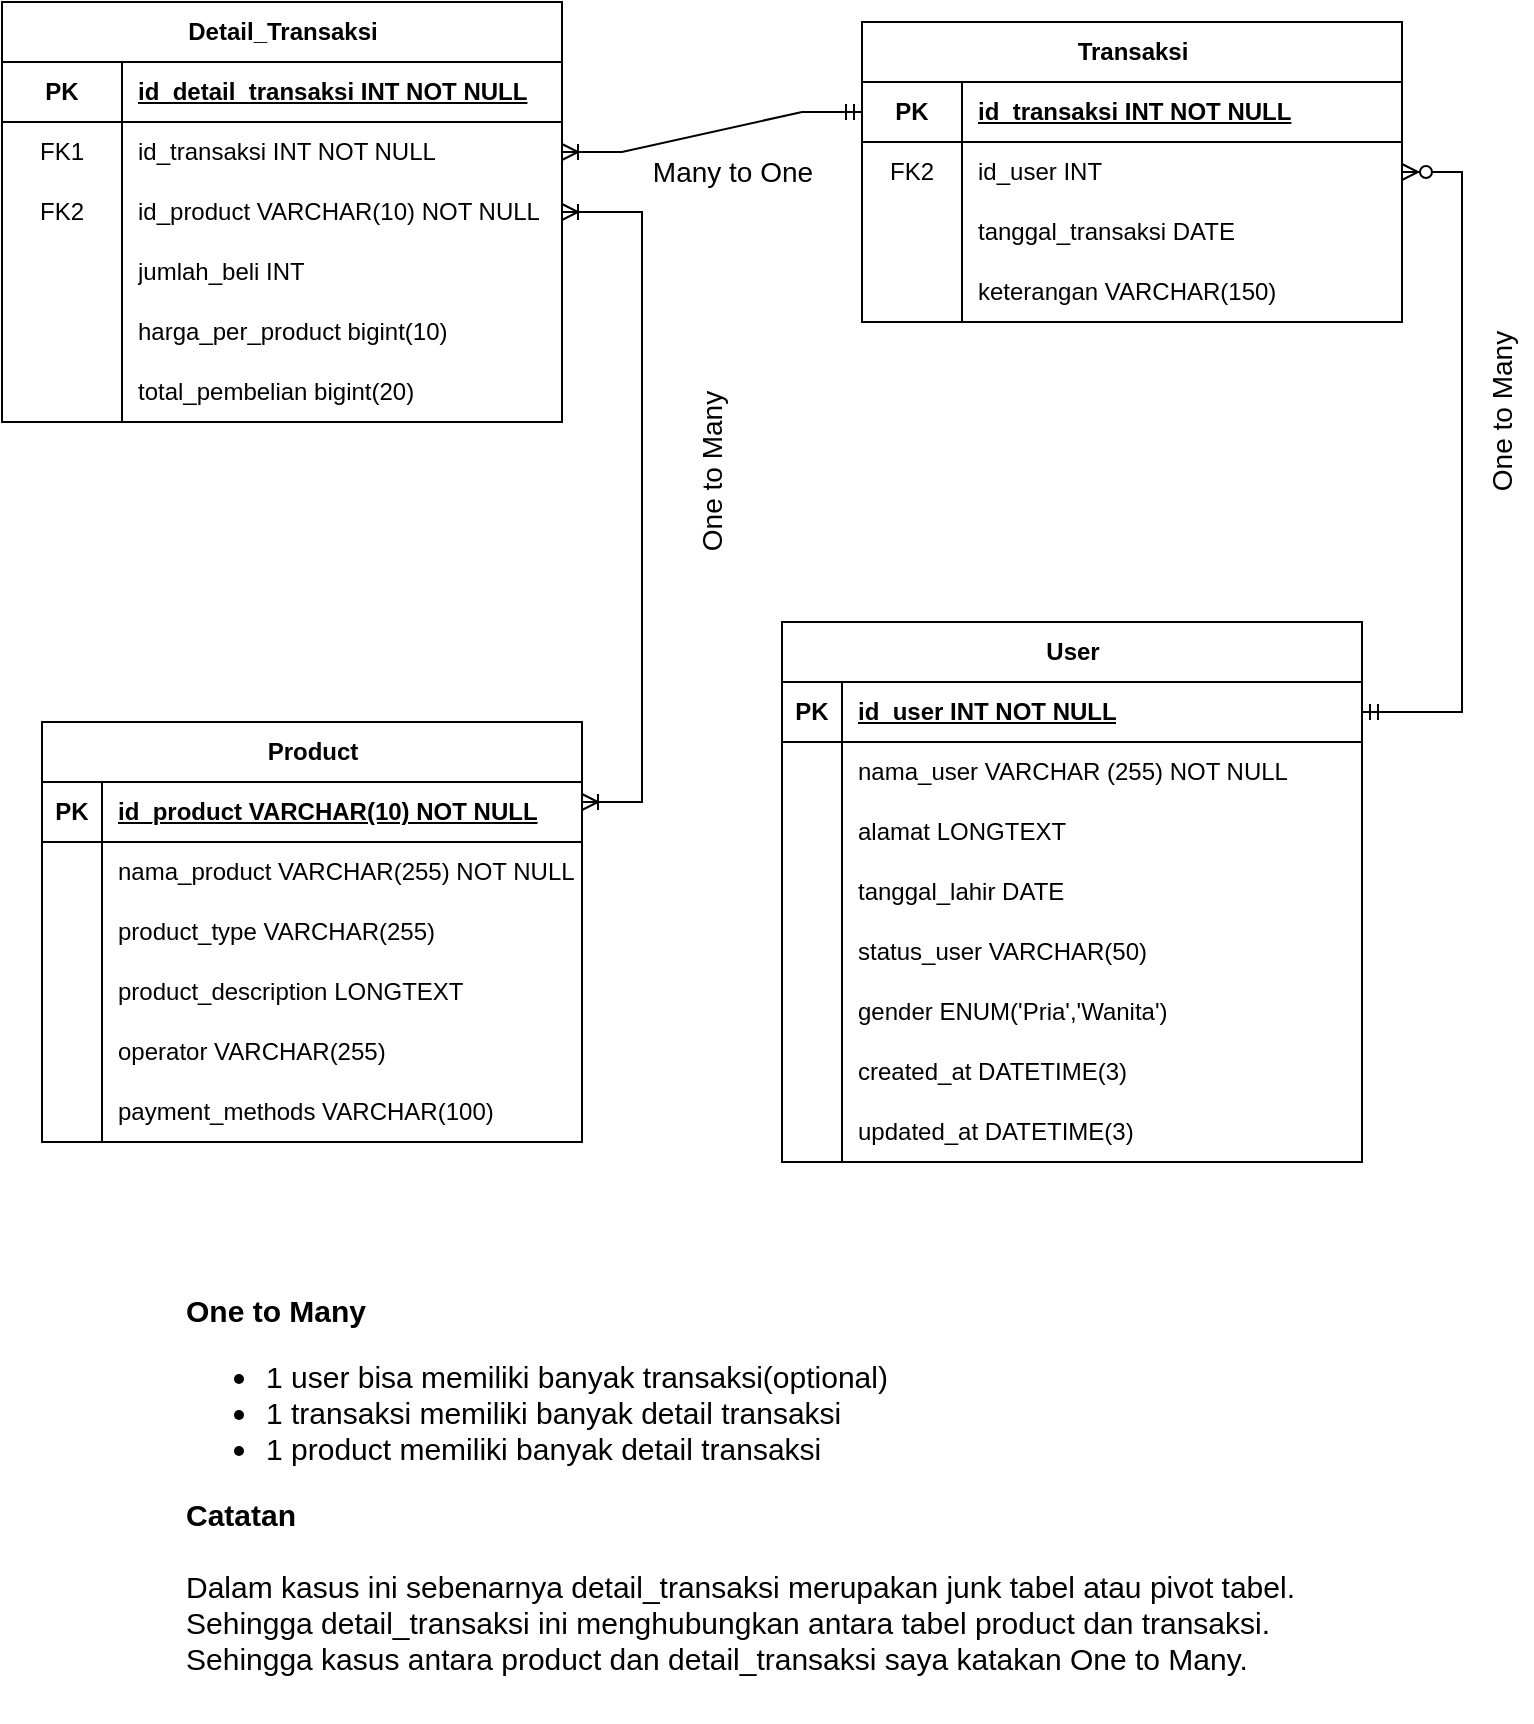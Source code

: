 <mxfile version="21.7.2" type="device">
  <diagram id="R2lEEEUBdFMjLlhIrx00" name="Page-1">
    <mxGraphModel dx="1434" dy="828" grid="1" gridSize="10" guides="1" tooltips="1" connect="1" arrows="1" fold="1" page="1" pageScale="1" pageWidth="850" pageHeight="1100" math="0" shadow="0" extFonts="Permanent Marker^https://fonts.googleapis.com/css?family=Permanent+Marker">
      <root>
        <mxCell id="0" />
        <mxCell id="1" parent="0" />
        <mxCell id="DZ_Etsqo2_gzv5wT6md9-34" value="Detail_Transaksi" style="shape=table;startSize=30;container=1;collapsible=1;childLayout=tableLayout;fixedRows=1;rowLines=0;fontStyle=1;align=center;resizeLast=1;html=1;" parent="1" vertex="1">
          <mxGeometry x="60" y="150" width="280" height="210" as="geometry" />
        </mxCell>
        <mxCell id="DZ_Etsqo2_gzv5wT6md9-35" value="" style="shape=tableRow;horizontal=0;startSize=0;swimlaneHead=0;swimlaneBody=0;fillColor=none;collapsible=0;dropTarget=0;points=[[0,0.5],[1,0.5]];portConstraint=eastwest;top=0;left=0;right=0;bottom=1;" parent="DZ_Etsqo2_gzv5wT6md9-34" vertex="1">
          <mxGeometry y="30" width="280" height="30" as="geometry" />
        </mxCell>
        <mxCell id="DZ_Etsqo2_gzv5wT6md9-36" value="PK" style="shape=partialRectangle;connectable=0;fillColor=none;top=0;left=0;bottom=0;right=0;fontStyle=1;overflow=hidden;whiteSpace=wrap;html=1;" parent="DZ_Etsqo2_gzv5wT6md9-35" vertex="1">
          <mxGeometry width="60" height="30" as="geometry">
            <mxRectangle width="60" height="30" as="alternateBounds" />
          </mxGeometry>
        </mxCell>
        <mxCell id="DZ_Etsqo2_gzv5wT6md9-37" value="id_detail_transaksi INT NOT NULL" style="shape=partialRectangle;connectable=0;fillColor=none;top=0;left=0;bottom=0;right=0;align=left;spacingLeft=6;fontStyle=5;overflow=hidden;whiteSpace=wrap;html=1;" parent="DZ_Etsqo2_gzv5wT6md9-35" vertex="1">
          <mxGeometry x="60" width="220" height="30" as="geometry">
            <mxRectangle width="220" height="30" as="alternateBounds" />
          </mxGeometry>
        </mxCell>
        <mxCell id="hs4XnoJbw1uBeZagdPsW-24" style="shape=tableRow;horizontal=0;startSize=0;swimlaneHead=0;swimlaneBody=0;fillColor=none;collapsible=0;dropTarget=0;points=[[0,0.5],[1,0.5]];portConstraint=eastwest;top=0;left=0;right=0;bottom=0;" parent="DZ_Etsqo2_gzv5wT6md9-34" vertex="1">
          <mxGeometry y="60" width="280" height="30" as="geometry" />
        </mxCell>
        <mxCell id="hs4XnoJbw1uBeZagdPsW-25" value="FK1" style="shape=partialRectangle;connectable=0;fillColor=none;top=0;left=0;bottom=0;right=0;editable=1;overflow=hidden;whiteSpace=wrap;html=1;" parent="hs4XnoJbw1uBeZagdPsW-24" vertex="1">
          <mxGeometry width="60" height="30" as="geometry">
            <mxRectangle width="60" height="30" as="alternateBounds" />
          </mxGeometry>
        </mxCell>
        <mxCell id="hs4XnoJbw1uBeZagdPsW-26" value="id_transaksi INT NOT NULL" style="shape=partialRectangle;connectable=0;fillColor=none;top=0;left=0;bottom=0;right=0;align=left;spacingLeft=6;overflow=hidden;whiteSpace=wrap;html=1;" parent="hs4XnoJbw1uBeZagdPsW-24" vertex="1">
          <mxGeometry x="60" width="220" height="30" as="geometry">
            <mxRectangle width="220" height="30" as="alternateBounds" />
          </mxGeometry>
        </mxCell>
        <mxCell id="DZ_Etsqo2_gzv5wT6md9-38" value="" style="shape=tableRow;horizontal=0;startSize=0;swimlaneHead=0;swimlaneBody=0;fillColor=none;collapsible=0;dropTarget=0;points=[[0,0.5],[1,0.5]];portConstraint=eastwest;top=0;left=0;right=0;bottom=0;" parent="DZ_Etsqo2_gzv5wT6md9-34" vertex="1">
          <mxGeometry y="90" width="280" height="30" as="geometry" />
        </mxCell>
        <mxCell id="DZ_Etsqo2_gzv5wT6md9-39" value="FK2" style="shape=partialRectangle;connectable=0;fillColor=none;top=0;left=0;bottom=0;right=0;editable=1;overflow=hidden;whiteSpace=wrap;html=1;" parent="DZ_Etsqo2_gzv5wT6md9-38" vertex="1">
          <mxGeometry width="60" height="30" as="geometry">
            <mxRectangle width="60" height="30" as="alternateBounds" />
          </mxGeometry>
        </mxCell>
        <mxCell id="DZ_Etsqo2_gzv5wT6md9-40" value="id_product VARCHAR(10) NOT NULL" style="shape=partialRectangle;connectable=0;fillColor=none;top=0;left=0;bottom=0;right=0;align=left;spacingLeft=6;overflow=hidden;whiteSpace=wrap;html=1;" parent="DZ_Etsqo2_gzv5wT6md9-38" vertex="1">
          <mxGeometry x="60" width="220" height="30" as="geometry">
            <mxRectangle width="220" height="30" as="alternateBounds" />
          </mxGeometry>
        </mxCell>
        <mxCell id="DZ_Etsqo2_gzv5wT6md9-44" value="" style="shape=tableRow;horizontal=0;startSize=0;swimlaneHead=0;swimlaneBody=0;fillColor=none;collapsible=0;dropTarget=0;points=[[0,0.5],[1,0.5]];portConstraint=eastwest;top=0;left=0;right=0;bottom=0;" parent="DZ_Etsqo2_gzv5wT6md9-34" vertex="1">
          <mxGeometry y="120" width="280" height="30" as="geometry" />
        </mxCell>
        <mxCell id="DZ_Etsqo2_gzv5wT6md9-45" value="" style="shape=partialRectangle;connectable=0;fillColor=none;top=0;left=0;bottom=0;right=0;editable=1;overflow=hidden;whiteSpace=wrap;html=1;" parent="DZ_Etsqo2_gzv5wT6md9-44" vertex="1">
          <mxGeometry width="60" height="30" as="geometry">
            <mxRectangle width="60" height="30" as="alternateBounds" />
          </mxGeometry>
        </mxCell>
        <mxCell id="DZ_Etsqo2_gzv5wT6md9-46" value="jumlah_beli INT" style="shape=partialRectangle;connectable=0;fillColor=none;top=0;left=0;bottom=0;right=0;align=left;spacingLeft=6;overflow=hidden;whiteSpace=wrap;html=1;" parent="DZ_Etsqo2_gzv5wT6md9-44" vertex="1">
          <mxGeometry x="60" width="220" height="30" as="geometry">
            <mxRectangle width="220" height="30" as="alternateBounds" />
          </mxGeometry>
        </mxCell>
        <mxCell id="DZ_Etsqo2_gzv5wT6md9-47" value="" style="shape=tableRow;horizontal=0;startSize=0;swimlaneHead=0;swimlaneBody=0;fillColor=none;collapsible=0;dropTarget=0;points=[[0,0.5],[1,0.5]];portConstraint=eastwest;top=0;left=0;right=0;bottom=0;" parent="DZ_Etsqo2_gzv5wT6md9-34" vertex="1">
          <mxGeometry y="150" width="280" height="30" as="geometry" />
        </mxCell>
        <mxCell id="DZ_Etsqo2_gzv5wT6md9-48" value="" style="shape=partialRectangle;connectable=0;fillColor=none;top=0;left=0;bottom=0;right=0;editable=1;overflow=hidden;whiteSpace=wrap;html=1;" parent="DZ_Etsqo2_gzv5wT6md9-47" vertex="1">
          <mxGeometry width="60" height="30" as="geometry">
            <mxRectangle width="60" height="30" as="alternateBounds" />
          </mxGeometry>
        </mxCell>
        <mxCell id="DZ_Etsqo2_gzv5wT6md9-49" value="harga_per_product bigint(10)" style="shape=partialRectangle;connectable=0;fillColor=none;top=0;left=0;bottom=0;right=0;align=left;spacingLeft=6;overflow=hidden;whiteSpace=wrap;html=1;" parent="DZ_Etsqo2_gzv5wT6md9-47" vertex="1">
          <mxGeometry x="60" width="220" height="30" as="geometry">
            <mxRectangle width="220" height="30" as="alternateBounds" />
          </mxGeometry>
        </mxCell>
        <mxCell id="hs4XnoJbw1uBeZagdPsW-5" style="shape=tableRow;horizontal=0;startSize=0;swimlaneHead=0;swimlaneBody=0;fillColor=none;collapsible=0;dropTarget=0;points=[[0,0.5],[1,0.5]];portConstraint=eastwest;top=0;left=0;right=0;bottom=0;" parent="DZ_Etsqo2_gzv5wT6md9-34" vertex="1">
          <mxGeometry y="180" width="280" height="30" as="geometry" />
        </mxCell>
        <mxCell id="hs4XnoJbw1uBeZagdPsW-6" style="shape=partialRectangle;connectable=0;fillColor=none;top=0;left=0;bottom=0;right=0;editable=1;overflow=hidden;whiteSpace=wrap;html=1;" parent="hs4XnoJbw1uBeZagdPsW-5" vertex="1">
          <mxGeometry width="60" height="30" as="geometry">
            <mxRectangle width="60" height="30" as="alternateBounds" />
          </mxGeometry>
        </mxCell>
        <mxCell id="hs4XnoJbw1uBeZagdPsW-7" value="total_pembelian bigint(20)" style="shape=partialRectangle;connectable=0;fillColor=none;top=0;left=0;bottom=0;right=0;align=left;spacingLeft=6;overflow=hidden;whiteSpace=wrap;html=1;" parent="hs4XnoJbw1uBeZagdPsW-5" vertex="1">
          <mxGeometry x="60" width="220" height="30" as="geometry">
            <mxRectangle width="220" height="30" as="alternateBounds" />
          </mxGeometry>
        </mxCell>
        <mxCell id="DZ_Etsqo2_gzv5wT6md9-75" value="Transaksi" style="shape=table;startSize=30;container=1;collapsible=1;childLayout=tableLayout;fixedRows=1;rowLines=0;fontStyle=1;align=center;resizeLast=1;html=1;" parent="1" vertex="1">
          <mxGeometry x="490" y="160" width="270" height="150" as="geometry" />
        </mxCell>
        <mxCell id="DZ_Etsqo2_gzv5wT6md9-76" value="" style="shape=tableRow;horizontal=0;startSize=0;swimlaneHead=0;swimlaneBody=0;fillColor=none;collapsible=0;dropTarget=0;points=[[0,0.5],[1,0.5]];portConstraint=eastwest;top=0;left=0;right=0;bottom=1;" parent="DZ_Etsqo2_gzv5wT6md9-75" vertex="1">
          <mxGeometry y="30" width="270" height="30" as="geometry" />
        </mxCell>
        <mxCell id="DZ_Etsqo2_gzv5wT6md9-77" value="PK" style="shape=partialRectangle;connectable=0;fillColor=none;top=0;left=0;bottom=0;right=0;fontStyle=1;overflow=hidden;whiteSpace=wrap;html=1;" parent="DZ_Etsqo2_gzv5wT6md9-76" vertex="1">
          <mxGeometry width="50" height="30" as="geometry">
            <mxRectangle width="50" height="30" as="alternateBounds" />
          </mxGeometry>
        </mxCell>
        <mxCell id="DZ_Etsqo2_gzv5wT6md9-78" value="id_transaksi INT NOT NULL" style="shape=partialRectangle;connectable=0;fillColor=none;top=0;left=0;bottom=0;right=0;align=left;spacingLeft=6;fontStyle=5;overflow=hidden;whiteSpace=wrap;html=1;" parent="DZ_Etsqo2_gzv5wT6md9-76" vertex="1">
          <mxGeometry x="50" width="220" height="30" as="geometry">
            <mxRectangle width="220" height="30" as="alternateBounds" />
          </mxGeometry>
        </mxCell>
        <mxCell id="DZ_Etsqo2_gzv5wT6md9-79" value="" style="shape=tableRow;horizontal=0;startSize=0;swimlaneHead=0;swimlaneBody=0;fillColor=none;collapsible=0;dropTarget=0;points=[[0,0.5],[1,0.5]];portConstraint=eastwest;top=0;left=0;right=0;bottom=0;" parent="DZ_Etsqo2_gzv5wT6md9-75" vertex="1">
          <mxGeometry y="60" width="270" height="30" as="geometry" />
        </mxCell>
        <mxCell id="DZ_Etsqo2_gzv5wT6md9-80" value="FK2" style="shape=partialRectangle;connectable=0;fillColor=none;top=0;left=0;bottom=0;right=0;editable=1;overflow=hidden;whiteSpace=wrap;html=1;" parent="DZ_Etsqo2_gzv5wT6md9-79" vertex="1">
          <mxGeometry width="50" height="30" as="geometry">
            <mxRectangle width="50" height="30" as="alternateBounds" />
          </mxGeometry>
        </mxCell>
        <mxCell id="DZ_Etsqo2_gzv5wT6md9-81" value="id_user INT" style="shape=partialRectangle;connectable=0;fillColor=none;top=0;left=0;bottom=0;right=0;align=left;spacingLeft=6;overflow=hidden;whiteSpace=wrap;html=1;" parent="DZ_Etsqo2_gzv5wT6md9-79" vertex="1">
          <mxGeometry x="50" width="220" height="30" as="geometry">
            <mxRectangle width="220" height="30" as="alternateBounds" />
          </mxGeometry>
        </mxCell>
        <mxCell id="DZ_Etsqo2_gzv5wT6md9-82" value="" style="shape=tableRow;horizontal=0;startSize=0;swimlaneHead=0;swimlaneBody=0;fillColor=none;collapsible=0;dropTarget=0;points=[[0,0.5],[1,0.5]];portConstraint=eastwest;top=0;left=0;right=0;bottom=0;" parent="DZ_Etsqo2_gzv5wT6md9-75" vertex="1">
          <mxGeometry y="90" width="270" height="30" as="geometry" />
        </mxCell>
        <mxCell id="DZ_Etsqo2_gzv5wT6md9-83" value="" style="shape=partialRectangle;connectable=0;fillColor=none;top=0;left=0;bottom=0;right=0;editable=1;overflow=hidden;whiteSpace=wrap;html=1;" parent="DZ_Etsqo2_gzv5wT6md9-82" vertex="1">
          <mxGeometry width="50" height="30" as="geometry">
            <mxRectangle width="50" height="30" as="alternateBounds" />
          </mxGeometry>
        </mxCell>
        <mxCell id="DZ_Etsqo2_gzv5wT6md9-84" value="tanggal_transaksi DATE" style="shape=partialRectangle;connectable=0;fillColor=none;top=0;left=0;bottom=0;right=0;align=left;spacingLeft=6;overflow=hidden;whiteSpace=wrap;html=1;" parent="DZ_Etsqo2_gzv5wT6md9-82" vertex="1">
          <mxGeometry x="50" width="220" height="30" as="geometry">
            <mxRectangle width="220" height="30" as="alternateBounds" />
          </mxGeometry>
        </mxCell>
        <mxCell id="hs4XnoJbw1uBeZagdPsW-31" style="shape=tableRow;horizontal=0;startSize=0;swimlaneHead=0;swimlaneBody=0;fillColor=none;collapsible=0;dropTarget=0;points=[[0,0.5],[1,0.5]];portConstraint=eastwest;top=0;left=0;right=0;bottom=0;" parent="DZ_Etsqo2_gzv5wT6md9-75" vertex="1">
          <mxGeometry y="120" width="270" height="30" as="geometry" />
        </mxCell>
        <mxCell id="hs4XnoJbw1uBeZagdPsW-32" style="shape=partialRectangle;connectable=0;fillColor=none;top=0;left=0;bottom=0;right=0;editable=1;overflow=hidden;whiteSpace=wrap;html=1;" parent="hs4XnoJbw1uBeZagdPsW-31" vertex="1">
          <mxGeometry width="50" height="30" as="geometry">
            <mxRectangle width="50" height="30" as="alternateBounds" />
          </mxGeometry>
        </mxCell>
        <mxCell id="hs4XnoJbw1uBeZagdPsW-33" value="keterangan VARCHAR(150)" style="shape=partialRectangle;connectable=0;fillColor=none;top=0;left=0;bottom=0;right=0;align=left;spacingLeft=6;overflow=hidden;whiteSpace=wrap;html=1;" parent="hs4XnoJbw1uBeZagdPsW-31" vertex="1">
          <mxGeometry x="50" width="220" height="30" as="geometry">
            <mxRectangle width="220" height="30" as="alternateBounds" />
          </mxGeometry>
        </mxCell>
        <mxCell id="DZ_Etsqo2_gzv5wT6md9-88" value="Product" style="shape=table;startSize=30;container=1;collapsible=1;childLayout=tableLayout;fixedRows=1;rowLines=0;fontStyle=1;align=center;resizeLast=1;html=1;" parent="1" vertex="1">
          <mxGeometry x="80" y="510" width="270" height="210" as="geometry" />
        </mxCell>
        <mxCell id="DZ_Etsqo2_gzv5wT6md9-89" value="" style="shape=tableRow;horizontal=0;startSize=0;swimlaneHead=0;swimlaneBody=0;fillColor=none;collapsible=0;dropTarget=0;points=[[0,0.5],[1,0.5]];portConstraint=eastwest;top=0;left=0;right=0;bottom=1;" parent="DZ_Etsqo2_gzv5wT6md9-88" vertex="1">
          <mxGeometry y="30" width="270" height="30" as="geometry" />
        </mxCell>
        <mxCell id="DZ_Etsqo2_gzv5wT6md9-90" value="PK" style="shape=partialRectangle;connectable=0;fillColor=none;top=0;left=0;bottom=0;right=0;fontStyle=1;overflow=hidden;whiteSpace=wrap;html=1;" parent="DZ_Etsqo2_gzv5wT6md9-89" vertex="1">
          <mxGeometry width="30" height="30" as="geometry">
            <mxRectangle width="30" height="30" as="alternateBounds" />
          </mxGeometry>
        </mxCell>
        <mxCell id="DZ_Etsqo2_gzv5wT6md9-91" value="id_product VARCHAR(10) NOT NULL" style="shape=partialRectangle;connectable=0;fillColor=none;top=0;left=0;bottom=0;right=0;align=left;spacingLeft=6;fontStyle=5;overflow=hidden;whiteSpace=wrap;html=1;" parent="DZ_Etsqo2_gzv5wT6md9-89" vertex="1">
          <mxGeometry x="30" width="240" height="30" as="geometry">
            <mxRectangle width="240" height="30" as="alternateBounds" />
          </mxGeometry>
        </mxCell>
        <mxCell id="DZ_Etsqo2_gzv5wT6md9-92" value="" style="shape=tableRow;horizontal=0;startSize=0;swimlaneHead=0;swimlaneBody=0;fillColor=none;collapsible=0;dropTarget=0;points=[[0,0.5],[1,0.5]];portConstraint=eastwest;top=0;left=0;right=0;bottom=0;" parent="DZ_Etsqo2_gzv5wT6md9-88" vertex="1">
          <mxGeometry y="60" width="270" height="30" as="geometry" />
        </mxCell>
        <mxCell id="DZ_Etsqo2_gzv5wT6md9-93" value="" style="shape=partialRectangle;connectable=0;fillColor=none;top=0;left=0;bottom=0;right=0;editable=1;overflow=hidden;whiteSpace=wrap;html=1;" parent="DZ_Etsqo2_gzv5wT6md9-92" vertex="1">
          <mxGeometry width="30" height="30" as="geometry">
            <mxRectangle width="30" height="30" as="alternateBounds" />
          </mxGeometry>
        </mxCell>
        <mxCell id="DZ_Etsqo2_gzv5wT6md9-94" value="nama_product VARCHAR(255) NOT NULL" style="shape=partialRectangle;connectable=0;fillColor=none;top=0;left=0;bottom=0;right=0;align=left;spacingLeft=6;overflow=hidden;whiteSpace=wrap;html=1;" parent="DZ_Etsqo2_gzv5wT6md9-92" vertex="1">
          <mxGeometry x="30" width="240" height="30" as="geometry">
            <mxRectangle width="240" height="30" as="alternateBounds" />
          </mxGeometry>
        </mxCell>
        <mxCell id="DZ_Etsqo2_gzv5wT6md9-95" value="" style="shape=tableRow;horizontal=0;startSize=0;swimlaneHead=0;swimlaneBody=0;fillColor=none;collapsible=0;dropTarget=0;points=[[0,0.5],[1,0.5]];portConstraint=eastwest;top=0;left=0;right=0;bottom=0;" parent="DZ_Etsqo2_gzv5wT6md9-88" vertex="1">
          <mxGeometry y="90" width="270" height="30" as="geometry" />
        </mxCell>
        <mxCell id="DZ_Etsqo2_gzv5wT6md9-96" value="" style="shape=partialRectangle;connectable=0;fillColor=none;top=0;left=0;bottom=0;right=0;editable=1;overflow=hidden;whiteSpace=wrap;html=1;" parent="DZ_Etsqo2_gzv5wT6md9-95" vertex="1">
          <mxGeometry width="30" height="30" as="geometry">
            <mxRectangle width="30" height="30" as="alternateBounds" />
          </mxGeometry>
        </mxCell>
        <mxCell id="DZ_Etsqo2_gzv5wT6md9-97" value="product_type VARCHAR(255)" style="shape=partialRectangle;connectable=0;fillColor=none;top=0;left=0;bottom=0;right=0;align=left;spacingLeft=6;overflow=hidden;whiteSpace=wrap;html=1;" parent="DZ_Etsqo2_gzv5wT6md9-95" vertex="1">
          <mxGeometry x="30" width="240" height="30" as="geometry">
            <mxRectangle width="240" height="30" as="alternateBounds" />
          </mxGeometry>
        </mxCell>
        <mxCell id="DZ_Etsqo2_gzv5wT6md9-98" value="" style="shape=tableRow;horizontal=0;startSize=0;swimlaneHead=0;swimlaneBody=0;fillColor=none;collapsible=0;dropTarget=0;points=[[0,0.5],[1,0.5]];portConstraint=eastwest;top=0;left=0;right=0;bottom=0;" parent="DZ_Etsqo2_gzv5wT6md9-88" vertex="1">
          <mxGeometry y="120" width="270" height="30" as="geometry" />
        </mxCell>
        <mxCell id="DZ_Etsqo2_gzv5wT6md9-99" value="" style="shape=partialRectangle;connectable=0;fillColor=none;top=0;left=0;bottom=0;right=0;editable=1;overflow=hidden;whiteSpace=wrap;html=1;" parent="DZ_Etsqo2_gzv5wT6md9-98" vertex="1">
          <mxGeometry width="30" height="30" as="geometry">
            <mxRectangle width="30" height="30" as="alternateBounds" />
          </mxGeometry>
        </mxCell>
        <mxCell id="DZ_Etsqo2_gzv5wT6md9-100" value="product_description LONGTEXT" style="shape=partialRectangle;connectable=0;fillColor=none;top=0;left=0;bottom=0;right=0;align=left;spacingLeft=6;overflow=hidden;whiteSpace=wrap;html=1;" parent="DZ_Etsqo2_gzv5wT6md9-98" vertex="1">
          <mxGeometry x="30" width="240" height="30" as="geometry">
            <mxRectangle width="240" height="30" as="alternateBounds" />
          </mxGeometry>
        </mxCell>
        <mxCell id="DZ_Etsqo2_gzv5wT6md9-101" value="" style="shape=tableRow;horizontal=0;startSize=0;swimlaneHead=0;swimlaneBody=0;fillColor=none;collapsible=0;dropTarget=0;points=[[0,0.5],[1,0.5]];portConstraint=eastwest;top=0;left=0;right=0;bottom=0;" parent="DZ_Etsqo2_gzv5wT6md9-88" vertex="1">
          <mxGeometry y="150" width="270" height="30" as="geometry" />
        </mxCell>
        <mxCell id="DZ_Etsqo2_gzv5wT6md9-102" value="" style="shape=partialRectangle;connectable=0;fillColor=none;top=0;left=0;bottom=0;right=0;editable=1;overflow=hidden;whiteSpace=wrap;html=1;" parent="DZ_Etsqo2_gzv5wT6md9-101" vertex="1">
          <mxGeometry width="30" height="30" as="geometry">
            <mxRectangle width="30" height="30" as="alternateBounds" />
          </mxGeometry>
        </mxCell>
        <mxCell id="DZ_Etsqo2_gzv5wT6md9-103" value="operator VARCHAR(255)" style="shape=partialRectangle;connectable=0;fillColor=none;top=0;left=0;bottom=0;right=0;align=left;spacingLeft=6;overflow=hidden;whiteSpace=wrap;html=1;" parent="DZ_Etsqo2_gzv5wT6md9-101" vertex="1">
          <mxGeometry x="30" width="240" height="30" as="geometry">
            <mxRectangle width="240" height="30" as="alternateBounds" />
          </mxGeometry>
        </mxCell>
        <mxCell id="DZ_Etsqo2_gzv5wT6md9-104" value="" style="shape=tableRow;horizontal=0;startSize=0;swimlaneHead=0;swimlaneBody=0;fillColor=none;collapsible=0;dropTarget=0;points=[[0,0.5],[1,0.5]];portConstraint=eastwest;top=0;left=0;right=0;bottom=0;" parent="DZ_Etsqo2_gzv5wT6md9-88" vertex="1">
          <mxGeometry y="180" width="270" height="30" as="geometry" />
        </mxCell>
        <mxCell id="DZ_Etsqo2_gzv5wT6md9-105" value="" style="shape=partialRectangle;connectable=0;fillColor=none;top=0;left=0;bottom=0;right=0;editable=1;overflow=hidden;whiteSpace=wrap;html=1;" parent="DZ_Etsqo2_gzv5wT6md9-104" vertex="1">
          <mxGeometry width="30" height="30" as="geometry">
            <mxRectangle width="30" height="30" as="alternateBounds" />
          </mxGeometry>
        </mxCell>
        <mxCell id="DZ_Etsqo2_gzv5wT6md9-106" value="payment_methods VARCHAR(100)" style="shape=partialRectangle;connectable=0;fillColor=none;top=0;left=0;bottom=0;right=0;align=left;spacingLeft=6;overflow=hidden;whiteSpace=wrap;html=1;" parent="DZ_Etsqo2_gzv5wT6md9-104" vertex="1">
          <mxGeometry x="30" width="240" height="30" as="geometry">
            <mxRectangle width="240" height="30" as="alternateBounds" />
          </mxGeometry>
        </mxCell>
        <mxCell id="DZ_Etsqo2_gzv5wT6md9-107" value="User" style="shape=table;startSize=30;container=1;collapsible=1;childLayout=tableLayout;fixedRows=1;rowLines=0;fontStyle=1;align=center;resizeLast=1;html=1;" parent="1" vertex="1">
          <mxGeometry x="450" y="460" width="290" height="270" as="geometry" />
        </mxCell>
        <mxCell id="DZ_Etsqo2_gzv5wT6md9-108" value="" style="shape=tableRow;horizontal=0;startSize=0;swimlaneHead=0;swimlaneBody=0;fillColor=none;collapsible=0;dropTarget=0;points=[[0,0.5],[1,0.5]];portConstraint=eastwest;top=0;left=0;right=0;bottom=1;" parent="DZ_Etsqo2_gzv5wT6md9-107" vertex="1">
          <mxGeometry y="30" width="290" height="30" as="geometry" />
        </mxCell>
        <mxCell id="DZ_Etsqo2_gzv5wT6md9-109" value="PK" style="shape=partialRectangle;connectable=0;fillColor=none;top=0;left=0;bottom=0;right=0;fontStyle=1;overflow=hidden;whiteSpace=wrap;html=1;" parent="DZ_Etsqo2_gzv5wT6md9-108" vertex="1">
          <mxGeometry width="30" height="30" as="geometry">
            <mxRectangle width="30" height="30" as="alternateBounds" />
          </mxGeometry>
        </mxCell>
        <mxCell id="DZ_Etsqo2_gzv5wT6md9-110" value="id_user INT NOT NULL" style="shape=partialRectangle;connectable=0;fillColor=none;top=0;left=0;bottom=0;right=0;align=left;spacingLeft=6;fontStyle=5;overflow=hidden;whiteSpace=wrap;html=1;" parent="DZ_Etsqo2_gzv5wT6md9-108" vertex="1">
          <mxGeometry x="30" width="260" height="30" as="geometry">
            <mxRectangle width="260" height="30" as="alternateBounds" />
          </mxGeometry>
        </mxCell>
        <mxCell id="DZ_Etsqo2_gzv5wT6md9-111" value="" style="shape=tableRow;horizontal=0;startSize=0;swimlaneHead=0;swimlaneBody=0;fillColor=none;collapsible=0;dropTarget=0;points=[[0,0.5],[1,0.5]];portConstraint=eastwest;top=0;left=0;right=0;bottom=0;" parent="DZ_Etsqo2_gzv5wT6md9-107" vertex="1">
          <mxGeometry y="60" width="290" height="30" as="geometry" />
        </mxCell>
        <mxCell id="DZ_Etsqo2_gzv5wT6md9-112" value="" style="shape=partialRectangle;connectable=0;fillColor=none;top=0;left=0;bottom=0;right=0;editable=1;overflow=hidden;whiteSpace=wrap;html=1;" parent="DZ_Etsqo2_gzv5wT6md9-111" vertex="1">
          <mxGeometry width="30" height="30" as="geometry">
            <mxRectangle width="30" height="30" as="alternateBounds" />
          </mxGeometry>
        </mxCell>
        <mxCell id="DZ_Etsqo2_gzv5wT6md9-113" value="nama_user VARCHAR (255) NOT NULL" style="shape=partialRectangle;connectable=0;fillColor=none;top=0;left=0;bottom=0;right=0;align=left;spacingLeft=6;overflow=hidden;whiteSpace=wrap;html=1;" parent="DZ_Etsqo2_gzv5wT6md9-111" vertex="1">
          <mxGeometry x="30" width="260" height="30" as="geometry">
            <mxRectangle width="260" height="30" as="alternateBounds" />
          </mxGeometry>
        </mxCell>
        <mxCell id="DZ_Etsqo2_gzv5wT6md9-114" value="" style="shape=tableRow;horizontal=0;startSize=0;swimlaneHead=0;swimlaneBody=0;fillColor=none;collapsible=0;dropTarget=0;points=[[0,0.5],[1,0.5]];portConstraint=eastwest;top=0;left=0;right=0;bottom=0;" parent="DZ_Etsqo2_gzv5wT6md9-107" vertex="1">
          <mxGeometry y="90" width="290" height="30" as="geometry" />
        </mxCell>
        <mxCell id="DZ_Etsqo2_gzv5wT6md9-115" value="" style="shape=partialRectangle;connectable=0;fillColor=none;top=0;left=0;bottom=0;right=0;editable=1;overflow=hidden;whiteSpace=wrap;html=1;" parent="DZ_Etsqo2_gzv5wT6md9-114" vertex="1">
          <mxGeometry width="30" height="30" as="geometry">
            <mxRectangle width="30" height="30" as="alternateBounds" />
          </mxGeometry>
        </mxCell>
        <mxCell id="DZ_Etsqo2_gzv5wT6md9-116" value="alamat LONGTEXT" style="shape=partialRectangle;connectable=0;fillColor=none;top=0;left=0;bottom=0;right=0;align=left;spacingLeft=6;overflow=hidden;whiteSpace=wrap;html=1;" parent="DZ_Etsqo2_gzv5wT6md9-114" vertex="1">
          <mxGeometry x="30" width="260" height="30" as="geometry">
            <mxRectangle width="260" height="30" as="alternateBounds" />
          </mxGeometry>
        </mxCell>
        <mxCell id="DZ_Etsqo2_gzv5wT6md9-117" value="" style="shape=tableRow;horizontal=0;startSize=0;swimlaneHead=0;swimlaneBody=0;fillColor=none;collapsible=0;dropTarget=0;points=[[0,0.5],[1,0.5]];portConstraint=eastwest;top=0;left=0;right=0;bottom=0;" parent="DZ_Etsqo2_gzv5wT6md9-107" vertex="1">
          <mxGeometry y="120" width="290" height="30" as="geometry" />
        </mxCell>
        <mxCell id="DZ_Etsqo2_gzv5wT6md9-118" value="" style="shape=partialRectangle;connectable=0;fillColor=none;top=0;left=0;bottom=0;right=0;editable=1;overflow=hidden;whiteSpace=wrap;html=1;" parent="DZ_Etsqo2_gzv5wT6md9-117" vertex="1">
          <mxGeometry width="30" height="30" as="geometry">
            <mxRectangle width="30" height="30" as="alternateBounds" />
          </mxGeometry>
        </mxCell>
        <mxCell id="DZ_Etsqo2_gzv5wT6md9-119" value="tanggal_lahir DATE" style="shape=partialRectangle;connectable=0;fillColor=none;top=0;left=0;bottom=0;right=0;align=left;spacingLeft=6;overflow=hidden;whiteSpace=wrap;html=1;" parent="DZ_Etsqo2_gzv5wT6md9-117" vertex="1">
          <mxGeometry x="30" width="260" height="30" as="geometry">
            <mxRectangle width="260" height="30" as="alternateBounds" />
          </mxGeometry>
        </mxCell>
        <mxCell id="DZ_Etsqo2_gzv5wT6md9-120" value="" style="shape=tableRow;horizontal=0;startSize=0;swimlaneHead=0;swimlaneBody=0;fillColor=none;collapsible=0;dropTarget=0;points=[[0,0.5],[1,0.5]];portConstraint=eastwest;top=0;left=0;right=0;bottom=0;" parent="DZ_Etsqo2_gzv5wT6md9-107" vertex="1">
          <mxGeometry y="150" width="290" height="30" as="geometry" />
        </mxCell>
        <mxCell id="DZ_Etsqo2_gzv5wT6md9-121" value="" style="shape=partialRectangle;connectable=0;fillColor=none;top=0;left=0;bottom=0;right=0;editable=1;overflow=hidden;whiteSpace=wrap;html=1;" parent="DZ_Etsqo2_gzv5wT6md9-120" vertex="1">
          <mxGeometry width="30" height="30" as="geometry">
            <mxRectangle width="30" height="30" as="alternateBounds" />
          </mxGeometry>
        </mxCell>
        <mxCell id="DZ_Etsqo2_gzv5wT6md9-122" value="status_user VARCHAR(50)" style="shape=partialRectangle;connectable=0;fillColor=none;top=0;left=0;bottom=0;right=0;align=left;spacingLeft=6;overflow=hidden;whiteSpace=wrap;html=1;" parent="DZ_Etsqo2_gzv5wT6md9-120" vertex="1">
          <mxGeometry x="30" width="260" height="30" as="geometry">
            <mxRectangle width="260" height="30" as="alternateBounds" />
          </mxGeometry>
        </mxCell>
        <mxCell id="DZ_Etsqo2_gzv5wT6md9-123" value="" style="shape=tableRow;horizontal=0;startSize=0;swimlaneHead=0;swimlaneBody=0;fillColor=none;collapsible=0;dropTarget=0;points=[[0,0.5],[1,0.5]];portConstraint=eastwest;top=0;left=0;right=0;bottom=0;" parent="DZ_Etsqo2_gzv5wT6md9-107" vertex="1">
          <mxGeometry y="180" width="290" height="30" as="geometry" />
        </mxCell>
        <mxCell id="DZ_Etsqo2_gzv5wT6md9-124" value="" style="shape=partialRectangle;connectable=0;fillColor=none;top=0;left=0;bottom=0;right=0;editable=1;overflow=hidden;whiteSpace=wrap;html=1;" parent="DZ_Etsqo2_gzv5wT6md9-123" vertex="1">
          <mxGeometry width="30" height="30" as="geometry">
            <mxRectangle width="30" height="30" as="alternateBounds" />
          </mxGeometry>
        </mxCell>
        <mxCell id="DZ_Etsqo2_gzv5wT6md9-125" value="gender ENUM(&#39;Pria&#39;,&#39;Wanita&#39;)" style="shape=partialRectangle;connectable=0;fillColor=none;top=0;left=0;bottom=0;right=0;align=left;spacingLeft=6;overflow=hidden;whiteSpace=wrap;html=1;" parent="DZ_Etsqo2_gzv5wT6md9-123" vertex="1">
          <mxGeometry x="30" width="260" height="30" as="geometry">
            <mxRectangle width="260" height="30" as="alternateBounds" />
          </mxGeometry>
        </mxCell>
        <mxCell id="DZ_Etsqo2_gzv5wT6md9-145" value="" style="shape=tableRow;horizontal=0;startSize=0;swimlaneHead=0;swimlaneBody=0;fillColor=none;collapsible=0;dropTarget=0;points=[[0,0.5],[1,0.5]];portConstraint=eastwest;top=0;left=0;right=0;bottom=0;" parent="DZ_Etsqo2_gzv5wT6md9-107" vertex="1">
          <mxGeometry y="210" width="290" height="30" as="geometry" />
        </mxCell>
        <mxCell id="DZ_Etsqo2_gzv5wT6md9-146" value="" style="shape=partialRectangle;connectable=0;fillColor=none;top=0;left=0;bottom=0;right=0;editable=1;overflow=hidden;whiteSpace=wrap;html=1;" parent="DZ_Etsqo2_gzv5wT6md9-145" vertex="1">
          <mxGeometry width="30" height="30" as="geometry">
            <mxRectangle width="30" height="30" as="alternateBounds" />
          </mxGeometry>
        </mxCell>
        <mxCell id="DZ_Etsqo2_gzv5wT6md9-147" value="created_at DATETIME(3)" style="shape=partialRectangle;connectable=0;fillColor=none;top=0;left=0;bottom=0;right=0;align=left;spacingLeft=6;overflow=hidden;whiteSpace=wrap;html=1;" parent="DZ_Etsqo2_gzv5wT6md9-145" vertex="1">
          <mxGeometry x="30" width="260" height="30" as="geometry">
            <mxRectangle width="260" height="30" as="alternateBounds" />
          </mxGeometry>
        </mxCell>
        <mxCell id="DZ_Etsqo2_gzv5wT6md9-148" value="" style="shape=tableRow;horizontal=0;startSize=0;swimlaneHead=0;swimlaneBody=0;fillColor=none;collapsible=0;dropTarget=0;points=[[0,0.5],[1,0.5]];portConstraint=eastwest;top=0;left=0;right=0;bottom=0;" parent="DZ_Etsqo2_gzv5wT6md9-107" vertex="1">
          <mxGeometry y="240" width="290" height="30" as="geometry" />
        </mxCell>
        <mxCell id="DZ_Etsqo2_gzv5wT6md9-149" value="" style="shape=partialRectangle;connectable=0;fillColor=none;top=0;left=0;bottom=0;right=0;editable=1;overflow=hidden;whiteSpace=wrap;html=1;" parent="DZ_Etsqo2_gzv5wT6md9-148" vertex="1">
          <mxGeometry width="30" height="30" as="geometry">
            <mxRectangle width="30" height="30" as="alternateBounds" />
          </mxGeometry>
        </mxCell>
        <mxCell id="DZ_Etsqo2_gzv5wT6md9-150" value="updated_at DATETIME(3)" style="shape=partialRectangle;connectable=0;fillColor=none;top=0;left=0;bottom=0;right=0;align=left;spacingLeft=6;overflow=hidden;whiteSpace=wrap;html=1;" parent="DZ_Etsqo2_gzv5wT6md9-148" vertex="1">
          <mxGeometry x="30" width="260" height="30" as="geometry">
            <mxRectangle width="260" height="30" as="alternateBounds" />
          </mxGeometry>
        </mxCell>
        <mxCell id="DZ_Etsqo2_gzv5wT6md9-152" value="" style="edgeStyle=entityRelationEdgeStyle;fontSize=12;html=1;endArrow=ERzeroToMany;startArrow=ERmandOne;rounded=0;exitX=1;exitY=0.5;exitDx=0;exitDy=0;" parent="1" source="DZ_Etsqo2_gzv5wT6md9-108" target="DZ_Etsqo2_gzv5wT6md9-79" edge="1">
          <mxGeometry width="100" height="100" relative="1" as="geometry">
            <mxPoint x="780" y="495" as="sourcePoint" />
            <mxPoint x="800" y="220" as="targetPoint" />
            <Array as="points">
              <mxPoint x="800" y="210" />
            </Array>
          </mxGeometry>
        </mxCell>
        <mxCell id="DZ_Etsqo2_gzv5wT6md9-153" value="" style="edgeStyle=entityRelationEdgeStyle;fontSize=12;html=1;endArrow=ERoneToMany;startArrow=ERmandOne;rounded=0;exitX=0;exitY=0.5;exitDx=0;exitDy=0;entryX=1;entryY=0.5;entryDx=0;entryDy=0;" parent="1" source="DZ_Etsqo2_gzv5wT6md9-76" target="hs4XnoJbw1uBeZagdPsW-24" edge="1">
          <mxGeometry width="100" height="100" relative="1" as="geometry">
            <mxPoint x="330" y="540" as="sourcePoint" />
            <mxPoint x="430" y="440" as="targetPoint" />
          </mxGeometry>
        </mxCell>
        <mxCell id="DZ_Etsqo2_gzv5wT6md9-159" value="" style="edgeStyle=entityRelationEdgeStyle;fontSize=12;html=1;endArrow=ERoneToMany;startArrow=ERoneToMany;rounded=0;" parent="1" target="DZ_Etsqo2_gzv5wT6md9-38" edge="1">
          <mxGeometry width="100" height="100" relative="1" as="geometry">
            <mxPoint x="350" y="550" as="sourcePoint" />
            <mxPoint x="450" y="450" as="targetPoint" />
          </mxGeometry>
        </mxCell>
        <mxCell id="DZ_Etsqo2_gzv5wT6md9-160" value="&lt;div style=&quot;font-size: 15px;&quot;&gt;&lt;b&gt;One to Many&lt;/b&gt;&lt;/div&gt;&lt;div style=&quot;&quot;&gt;&lt;ul style=&quot;font-size: 15px;&quot;&gt;&lt;li&gt;&lt;font style=&quot;font-size: 15px;&quot;&gt;1 user bisa memiliki banyak transaksi(optional)&lt;/font&gt;&lt;/li&gt;&lt;li&gt;&lt;font style=&quot;font-size: 15px;&quot;&gt;1 transaksi memiliki banyak detail transaksi&lt;/font&gt;&lt;/li&gt;&lt;li&gt;&lt;font style=&quot;font-size: 15px;&quot;&gt;1 product memiliki banyak detail transaksi&amp;nbsp;&lt;/font&gt;&lt;/li&gt;&lt;/ul&gt;&lt;span style=&quot;font-size: 15px;&quot;&gt;&lt;b&gt;Catatan&lt;/b&gt;&lt;/span&gt;&lt;/div&gt;&lt;div style=&quot;&quot;&gt;&lt;span style=&quot;font-size: 15px;&quot;&gt;&lt;br&gt;&lt;/span&gt;&lt;/div&gt;&lt;div style=&quot;&quot;&gt;&lt;span style=&quot;background-color: initial; font-size: 15px;&quot;&gt;Dalam kasus ini sebenarnya detail_transaksi merupakan junk tabel atau pivot tabel&lt;/span&gt;&lt;span style=&quot;background-color: initial; font-size: 15px;&quot;&gt;.&lt;br&gt;Sehingga detail_transaksi ini menghubungkan antara tabel product dan transaksi.&lt;br&gt;&lt;/span&gt;&lt;/div&gt;&lt;div style=&quot;&quot;&gt;&lt;span style=&quot;background-color: initial; font-size: 15px;&quot;&gt;Sehingga kasus antara product dan detail_transaksi saya katakan One to Many.&lt;br&gt;&lt;br&gt;&lt;/span&gt;&lt;/div&gt;" style="text;html=1;align=left;verticalAlign=middle;resizable=0;points=[];autosize=1;strokeColor=none;fillColor=none;" parent="1" vertex="1">
          <mxGeometry x="150" y="790" width="580" height="220" as="geometry" />
        </mxCell>
        <mxCell id="DZ_Etsqo2_gzv5wT6md9-161" value="&lt;font style=&quot;font-size: 14px;&quot;&gt;One to Many&lt;/font&gt;" style="text;html=1;align=center;verticalAlign=middle;resizable=0;points=[];autosize=1;strokeColor=none;fillColor=none;rotation=270;" parent="1" vertex="1">
          <mxGeometry x="760" y="340" width="100" height="30" as="geometry" />
        </mxCell>
        <mxCell id="DZ_Etsqo2_gzv5wT6md9-162" value="&lt;font style=&quot;font-size: 14px;&quot;&gt;Many to One&lt;/font&gt;" style="text;html=1;align=center;verticalAlign=middle;resizable=0;points=[];autosize=1;strokeColor=none;fillColor=none;rotation=0;" parent="1" vertex="1">
          <mxGeometry x="375" y="220" width="100" height="30" as="geometry" />
        </mxCell>
        <mxCell id="DZ_Etsqo2_gzv5wT6md9-163" value="&lt;font style=&quot;font-size: 14px;&quot;&gt;One to Many&lt;/font&gt;" style="text;html=1;align=center;verticalAlign=middle;resizable=0;points=[];autosize=1;strokeColor=none;fillColor=none;rotation=270;" parent="1" vertex="1">
          <mxGeometry x="365" y="370" width="100" height="30" as="geometry" />
        </mxCell>
      </root>
    </mxGraphModel>
  </diagram>
</mxfile>
